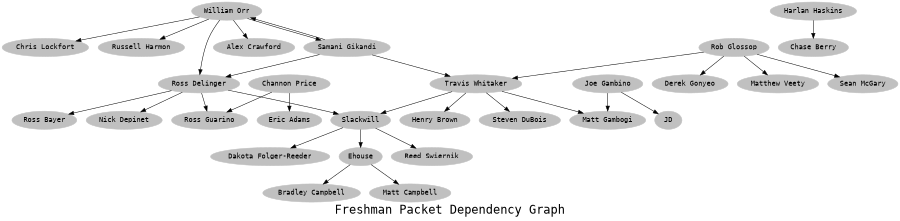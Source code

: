 digraph "Packet Dependencies" {
	graph [ fontname = "Monospace",
		fontsize = 24,
		label = "Freshman Packet Dependency Graph",
		size = "6,6" ];
	node [	shape = oval,
		color = grey,
		style = filled,
		fontname = "Monospace" ];

	"Alex Crawford";
	"Bradley Campbell";
	"Channon Price";
	"Chase Berry";
	"Chris Lockfort";
	"Dakota Folger-Reeder";
	"Ehouse";
	"Eric Adams";
	"Harlan Haskins";
	"Henry Brown";
	"JD";
	"Joe Gambino";
	"Matt Campbell";
	"Matt Gambogi";
	"Nick Depinet";
	"Reed Swiernik";
	"Ross Bayer";
	"Ross Delinger";
	"Ross Guarino";
	"Russell Harmon";
	"Samani Gikandi";
	"Slackwill";
	"Steven DuBois"
	"Travis Whitaker";
	"William Orr";
	"Derek Gonyeo";
	"Matthew Veety";
	"Rob Glossop";
	"Sean McGary";

	"Channon Price" -> "Eric Adams";
	"Channon Price" -> "Ross Guarino";
	"Ehouse" -> "Bradley Campbell";
	"Ehouse" -> "Matt Campbell";
	"Harlan Haskins" -> "Chase Berry";
	"Joe Gambino" -> "JD";
	"Joe Gambino" -> "Matt Gambogi";
	"Ross Delinger" -> "Nick Depinet";
	"Ross Delinger" -> "Ross Bayer";
	"Ross Delinger" -> "Ross Guarino";
	"Ross Delinger" -> "Slackwill";
	"Slackwill" -> "Dakota Folger-Reeder";
	"Slackwill" -> "Ehouse";
	"Slackwill" -> "Reed Swiernik";
	"Travis Whitaker" -> "Henry Brown";
	"Travis Whitaker" -> "Matt Gambogi";
	"Travis Whitaker" -> "Slackwill";
	"Travis Whitaker" -> "Steven DuBois";
	"William Orr" -> "Alex Crawford";
	"William Orr" -> "Chris Lockfort";
	"William Orr" -> "Ross Delinger";
	"William Orr" -> "Russell Harmon";
	"William Orr" -> "Samani Gikandi";
	"Rob Glossop" -> "Derek Gonyeo";
	"Rob Glossop" -> "Matthew Veety";
	"Rob Glossop" -> "Sean McGary";
	"Rob Glossop" -> "Travis Whitaker";
	"Samani Gikandi" -> "Ross Delinger";
	"Samani Gikandi" -> "Travis Whitaker";
	"Samani Gikandi" -> "William Orr";
}
